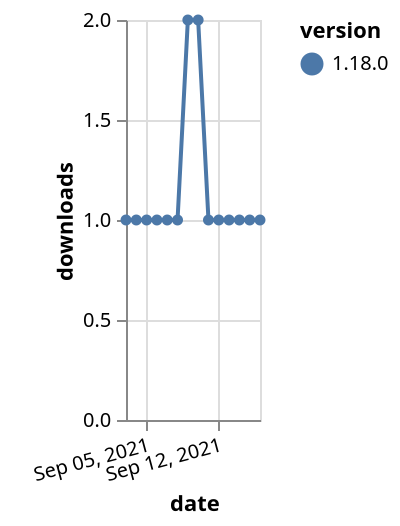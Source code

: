 {"$schema": "https://vega.github.io/schema/vega-lite/v5.json", "description": "A simple bar chart with embedded data.", "data": {"values": [{"date": "2021-09-03", "total": 216, "delta": 1, "version": "1.18.0"}, {"date": "2021-09-04", "total": 217, "delta": 1, "version": "1.18.0"}, {"date": "2021-09-05", "total": 218, "delta": 1, "version": "1.18.0"}, {"date": "2021-09-06", "total": 219, "delta": 1, "version": "1.18.0"}, {"date": "2021-09-07", "total": 220, "delta": 1, "version": "1.18.0"}, {"date": "2021-09-08", "total": 221, "delta": 1, "version": "1.18.0"}, {"date": "2021-09-09", "total": 223, "delta": 2, "version": "1.18.0"}, {"date": "2021-09-10", "total": 225, "delta": 2, "version": "1.18.0"}, {"date": "2021-09-11", "total": 226, "delta": 1, "version": "1.18.0"}, {"date": "2021-09-12", "total": 227, "delta": 1, "version": "1.18.0"}, {"date": "2021-09-13", "total": 228, "delta": 1, "version": "1.18.0"}, {"date": "2021-09-14", "total": 229, "delta": 1, "version": "1.18.0"}, {"date": "2021-09-15", "total": 230, "delta": 1, "version": "1.18.0"}, {"date": "2021-09-16", "total": 231, "delta": 1, "version": "1.18.0"}]}, "width": "container", "mark": {"type": "line", "point": {"filled": true}}, "encoding": {"x": {"field": "date", "type": "temporal", "timeUnit": "yearmonthdate", "title": "date", "axis": {"labelAngle": -15}}, "y": {"field": "delta", "type": "quantitative", "title": "downloads"}, "color": {"field": "version", "type": "nominal"}, "tooltip": {"field": "delta"}}}